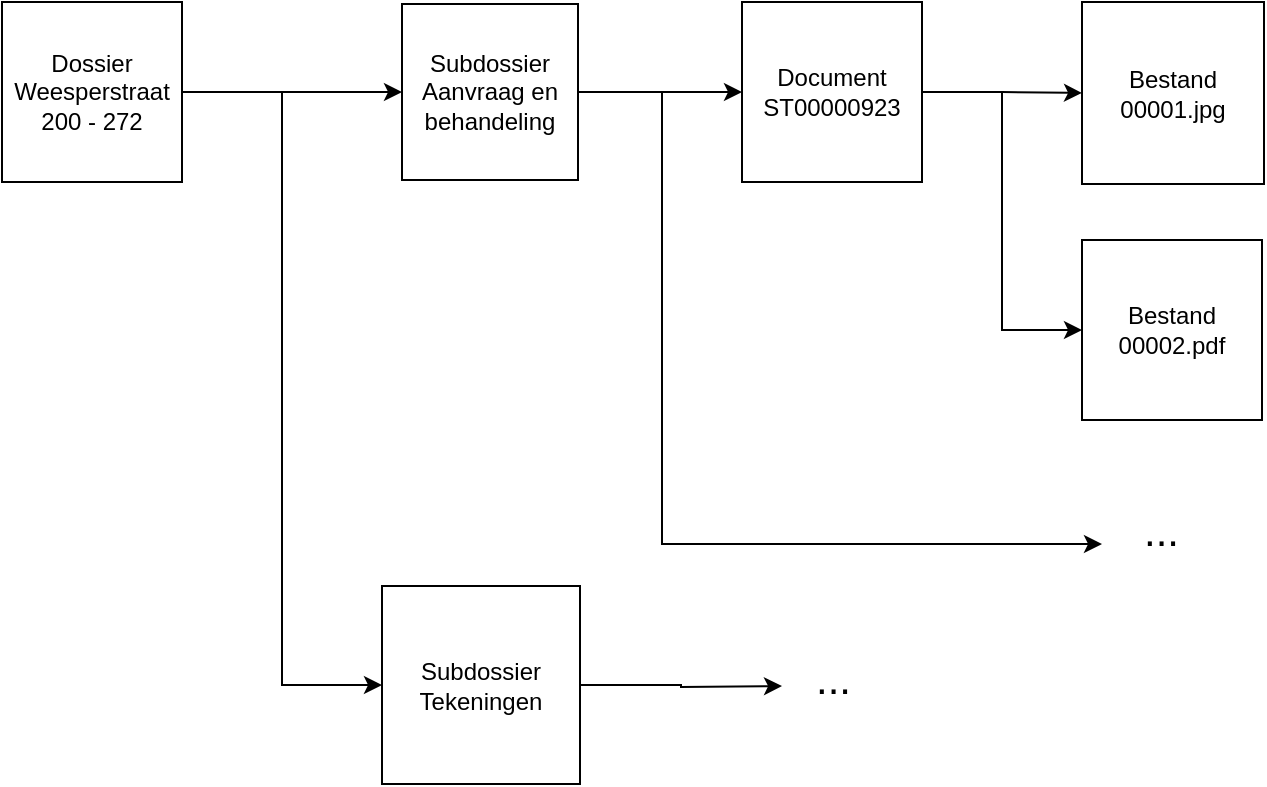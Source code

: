 <mxfile version="11.0.7" type="device"><diagram id="L_CvVmxGZUim--2G9r1R" name="Page-1"><mxGraphModel dx="2066" dy="1149" grid="1" gridSize="10" guides="1" tooltips="1" connect="1" arrows="1" fold="1" page="1" pageScale="1" pageWidth="850" pageHeight="1100" math="0" shadow="0"><root><mxCell id="0"/><mxCell id="1" parent="0"/><mxCell id="9ilN9NJLjvxzs4mf6oGc-31" style="edgeStyle=orthogonalEdgeStyle;rounded=0;orthogonalLoop=1;jettySize=auto;html=1;exitX=1;exitY=0.5;exitDx=0;exitDy=0;entryX=0;entryY=0.5;entryDx=0;entryDy=0;fontSize=21;" edge="1" parent="1" source="9ilN9NJLjvxzs4mf6oGc-15" target="9ilN9NJLjvxzs4mf6oGc-16"><mxGeometry relative="1" as="geometry"/></mxCell><mxCell id="9ilN9NJLjvxzs4mf6oGc-33" style="edgeStyle=orthogonalEdgeStyle;rounded=0;orthogonalLoop=1;jettySize=auto;html=1;entryX=0;entryY=0.5;entryDx=0;entryDy=0;fontSize=21;" edge="1" parent="1" source="9ilN9NJLjvxzs4mf6oGc-15" target="9ilN9NJLjvxzs4mf6oGc-24"><mxGeometry relative="1" as="geometry"/></mxCell><mxCell id="9ilN9NJLjvxzs4mf6oGc-15" value="&lt;div&gt;Dossier&lt;/div&gt;&lt;div&gt;Weesperstraat 200 - 272&lt;/div&gt;" style="whiteSpace=wrap;html=1;aspect=fixed;" vertex="1" parent="1"><mxGeometry x="90" y="379" width="90" height="90" as="geometry"/></mxCell><mxCell id="9ilN9NJLjvxzs4mf6oGc-32" style="edgeStyle=orthogonalEdgeStyle;rounded=0;orthogonalLoop=1;jettySize=auto;html=1;entryX=0;entryY=0.5;entryDx=0;entryDy=0;fontSize=21;" edge="1" parent="1" source="9ilN9NJLjvxzs4mf6oGc-16" target="9ilN9NJLjvxzs4mf6oGc-17"><mxGeometry relative="1" as="geometry"/></mxCell><mxCell id="9ilN9NJLjvxzs4mf6oGc-35" style="edgeStyle=orthogonalEdgeStyle;rounded=0;orthogonalLoop=1;jettySize=auto;html=1;fontSize=21;exitX=1;exitY=0.5;exitDx=0;exitDy=0;" edge="1" parent="1" source="9ilN9NJLjvxzs4mf6oGc-16"><mxGeometry relative="1" as="geometry"><mxPoint x="640" y="650" as="targetPoint"/><mxPoint x="378" y="420" as="sourcePoint"/><Array as="points"><mxPoint x="420" y="424"/><mxPoint x="420" y="650"/></Array></mxGeometry></mxCell><mxCell id="9ilN9NJLjvxzs4mf6oGc-16" value="Subdossier&lt;br&gt;Aanvraag en behandeling" style="whiteSpace=wrap;html=1;aspect=fixed;" vertex="1" parent="1"><mxGeometry x="290" y="380" width="88" height="88" as="geometry"/></mxCell><mxCell id="9ilN9NJLjvxzs4mf6oGc-29" style="edgeStyle=orthogonalEdgeStyle;rounded=0;orthogonalLoop=1;jettySize=auto;html=1;exitX=1;exitY=0.5;exitDx=0;exitDy=0;fontSize=21;entryX=0;entryY=0.5;entryDx=0;entryDy=0;" edge="1" parent="1" source="9ilN9NJLjvxzs4mf6oGc-17" target="9ilN9NJLjvxzs4mf6oGc-18"><mxGeometry relative="1" as="geometry"><mxPoint x="640" y="420" as="targetPoint"/></mxGeometry></mxCell><mxCell id="9ilN9NJLjvxzs4mf6oGc-30" style="edgeStyle=orthogonalEdgeStyle;rounded=0;orthogonalLoop=1;jettySize=auto;html=1;entryX=0;entryY=0.5;entryDx=0;entryDy=0;fontSize=21;exitX=1;exitY=0.5;exitDx=0;exitDy=0;" edge="1" parent="1" source="9ilN9NJLjvxzs4mf6oGc-17" target="9ilN9NJLjvxzs4mf6oGc-28"><mxGeometry relative="1" as="geometry"><Array as="points"><mxPoint x="590" y="424"/><mxPoint x="590" y="543"/></Array></mxGeometry></mxCell><mxCell id="9ilN9NJLjvxzs4mf6oGc-17" value="Document&lt;br&gt;&lt;div&gt;ST00000923&lt;/div&gt;" style="whiteSpace=wrap;html=1;aspect=fixed;" vertex="1" parent="1"><mxGeometry x="460" y="379" width="90" height="90" as="geometry"/></mxCell><mxCell id="9ilN9NJLjvxzs4mf6oGc-18" value="Bestand&lt;br&gt;&lt;div&gt;00001.jpg&lt;/div&gt;" style="whiteSpace=wrap;html=1;aspect=fixed;" vertex="1" parent="1"><mxGeometry x="630" y="379" width="91" height="91" as="geometry"/></mxCell><mxCell id="9ilN9NJLjvxzs4mf6oGc-34" style="edgeStyle=orthogonalEdgeStyle;rounded=0;orthogonalLoop=1;jettySize=auto;html=1;fontSize=21;" edge="1" parent="1" source="9ilN9NJLjvxzs4mf6oGc-24"><mxGeometry relative="1" as="geometry"><mxPoint x="480" y="721" as="targetPoint"/></mxGeometry></mxCell><mxCell id="9ilN9NJLjvxzs4mf6oGc-24" value="&lt;div&gt;Subdossier&lt;/div&gt;&lt;div&gt;Tekeningen&lt;br&gt;&lt;/div&gt;" style="whiteSpace=wrap;html=1;aspect=fixed;" vertex="1" parent="1"><mxGeometry x="280" y="671" width="99" height="99" as="geometry"/></mxCell><mxCell id="9ilN9NJLjvxzs4mf6oGc-27" value="..." style="text;html=1;resizable=0;points=[];autosize=1;align=left;verticalAlign=top;spacingTop=-4;fontSize=21;" vertex="1" parent="1"><mxGeometry x="495" y="702" width="30" height="30" as="geometry"/></mxCell><mxCell id="9ilN9NJLjvxzs4mf6oGc-28" value="Bestand&lt;br&gt;&lt;div&gt;00002.pdf&lt;/div&gt;" style="whiteSpace=wrap;html=1;aspect=fixed;" vertex="1" parent="1"><mxGeometry x="630" y="498" width="90" height="90" as="geometry"/></mxCell><mxCell id="9ilN9NJLjvxzs4mf6oGc-36" value="..." style="text;html=1;resizable=0;points=[];autosize=1;align=left;verticalAlign=top;spacingTop=-4;fontSize=21;" vertex="1" parent="1"><mxGeometry x="659" y="628" width="30" height="30" as="geometry"/></mxCell></root></mxGraphModel></diagram></mxfile>